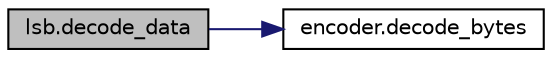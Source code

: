 digraph "lsb.decode_data"
{
 // INTERACTIVE_SVG=YES
 // LATEX_PDF_SIZE
  edge [fontname="Helvetica",fontsize="10",labelfontname="Helvetica",labelfontsize="10"];
  node [fontname="Helvetica",fontsize="10",shape=record];
  rankdir="LR";
  Node1 [label="lsb.decode_data",height=0.2,width=0.4,color="black", fillcolor="grey75", style="filled", fontcolor="black",tooltip=" "];
  Node1 -> Node2 [color="midnightblue",fontsize="10",style="solid",fontname="Helvetica"];
  Node2 [label="encoder.decode_bytes",height=0.2,width=0.4,color="black", fillcolor="white", style="filled",URL="$namespaceencoder.html#a158a02603b7096ad91bbda85380ff5d9",tooltip=" "];
}
